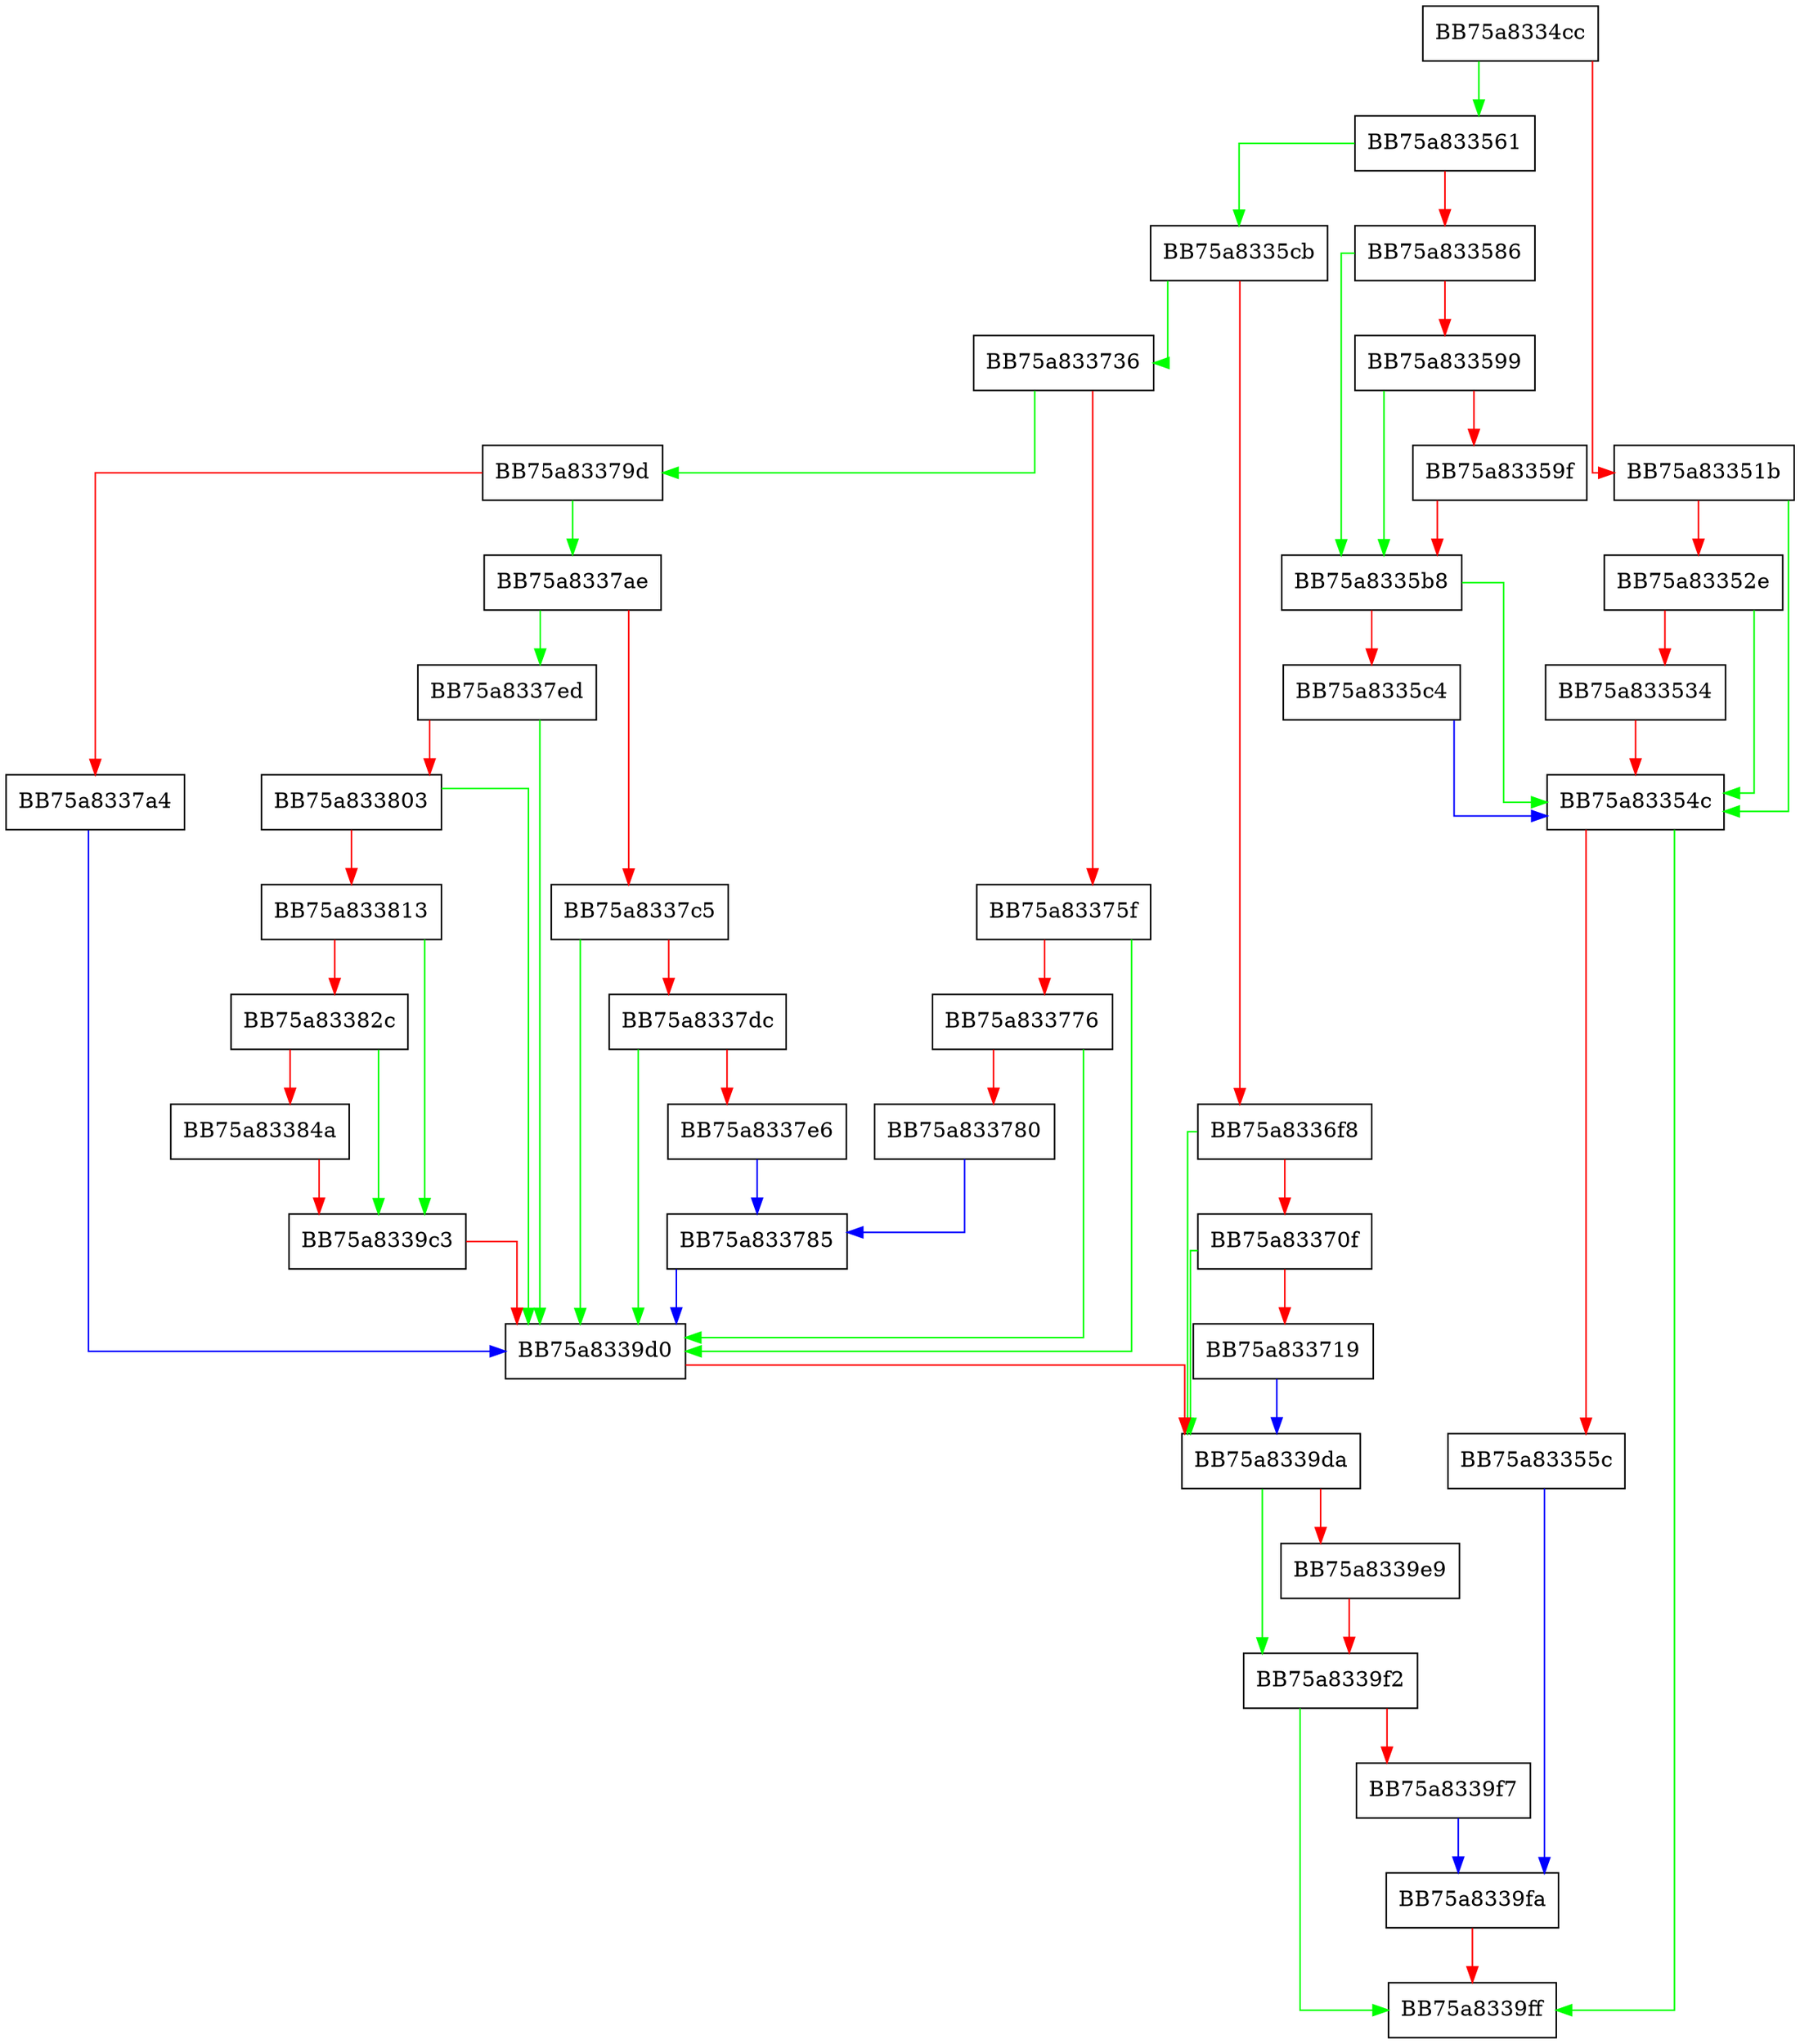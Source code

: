 digraph SendFlightData {
  node [shape="box"];
  graph [splines=ortho];
  BB75a8334cc -> BB75a833561 [color="green"];
  BB75a8334cc -> BB75a83351b [color="red"];
  BB75a83351b -> BB75a83354c [color="green"];
  BB75a83351b -> BB75a83352e [color="red"];
  BB75a83352e -> BB75a83354c [color="green"];
  BB75a83352e -> BB75a833534 [color="red"];
  BB75a833534 -> BB75a83354c [color="red"];
  BB75a83354c -> BB75a8339ff [color="green"];
  BB75a83354c -> BB75a83355c [color="red"];
  BB75a83355c -> BB75a8339fa [color="blue"];
  BB75a833561 -> BB75a8335cb [color="green"];
  BB75a833561 -> BB75a833586 [color="red"];
  BB75a833586 -> BB75a8335b8 [color="green"];
  BB75a833586 -> BB75a833599 [color="red"];
  BB75a833599 -> BB75a8335b8 [color="green"];
  BB75a833599 -> BB75a83359f [color="red"];
  BB75a83359f -> BB75a8335b8 [color="red"];
  BB75a8335b8 -> BB75a83354c [color="green"];
  BB75a8335b8 -> BB75a8335c4 [color="red"];
  BB75a8335c4 -> BB75a83354c [color="blue"];
  BB75a8335cb -> BB75a833736 [color="green"];
  BB75a8335cb -> BB75a8336f8 [color="red"];
  BB75a8336f8 -> BB75a8339da [color="green"];
  BB75a8336f8 -> BB75a83370f [color="red"];
  BB75a83370f -> BB75a8339da [color="green"];
  BB75a83370f -> BB75a833719 [color="red"];
  BB75a833719 -> BB75a8339da [color="blue"];
  BB75a833736 -> BB75a83379d [color="green"];
  BB75a833736 -> BB75a83375f [color="red"];
  BB75a83375f -> BB75a8339d0 [color="green"];
  BB75a83375f -> BB75a833776 [color="red"];
  BB75a833776 -> BB75a8339d0 [color="green"];
  BB75a833776 -> BB75a833780 [color="red"];
  BB75a833780 -> BB75a833785 [color="blue"];
  BB75a833785 -> BB75a8339d0 [color="blue"];
  BB75a83379d -> BB75a8337ae [color="green"];
  BB75a83379d -> BB75a8337a4 [color="red"];
  BB75a8337a4 -> BB75a8339d0 [color="blue"];
  BB75a8337ae -> BB75a8337ed [color="green"];
  BB75a8337ae -> BB75a8337c5 [color="red"];
  BB75a8337c5 -> BB75a8339d0 [color="green"];
  BB75a8337c5 -> BB75a8337dc [color="red"];
  BB75a8337dc -> BB75a8339d0 [color="green"];
  BB75a8337dc -> BB75a8337e6 [color="red"];
  BB75a8337e6 -> BB75a833785 [color="blue"];
  BB75a8337ed -> BB75a8339d0 [color="green"];
  BB75a8337ed -> BB75a833803 [color="red"];
  BB75a833803 -> BB75a8339d0 [color="green"];
  BB75a833803 -> BB75a833813 [color="red"];
  BB75a833813 -> BB75a8339c3 [color="green"];
  BB75a833813 -> BB75a83382c [color="red"];
  BB75a83382c -> BB75a8339c3 [color="green"];
  BB75a83382c -> BB75a83384a [color="red"];
  BB75a83384a -> BB75a8339c3 [color="red"];
  BB75a8339c3 -> BB75a8339d0 [color="red"];
  BB75a8339d0 -> BB75a8339da [color="red"];
  BB75a8339da -> BB75a8339f2 [color="green"];
  BB75a8339da -> BB75a8339e9 [color="red"];
  BB75a8339e9 -> BB75a8339f2 [color="red"];
  BB75a8339f2 -> BB75a8339ff [color="green"];
  BB75a8339f2 -> BB75a8339f7 [color="red"];
  BB75a8339f7 -> BB75a8339fa [color="blue"];
  BB75a8339fa -> BB75a8339ff [color="red"];
}
